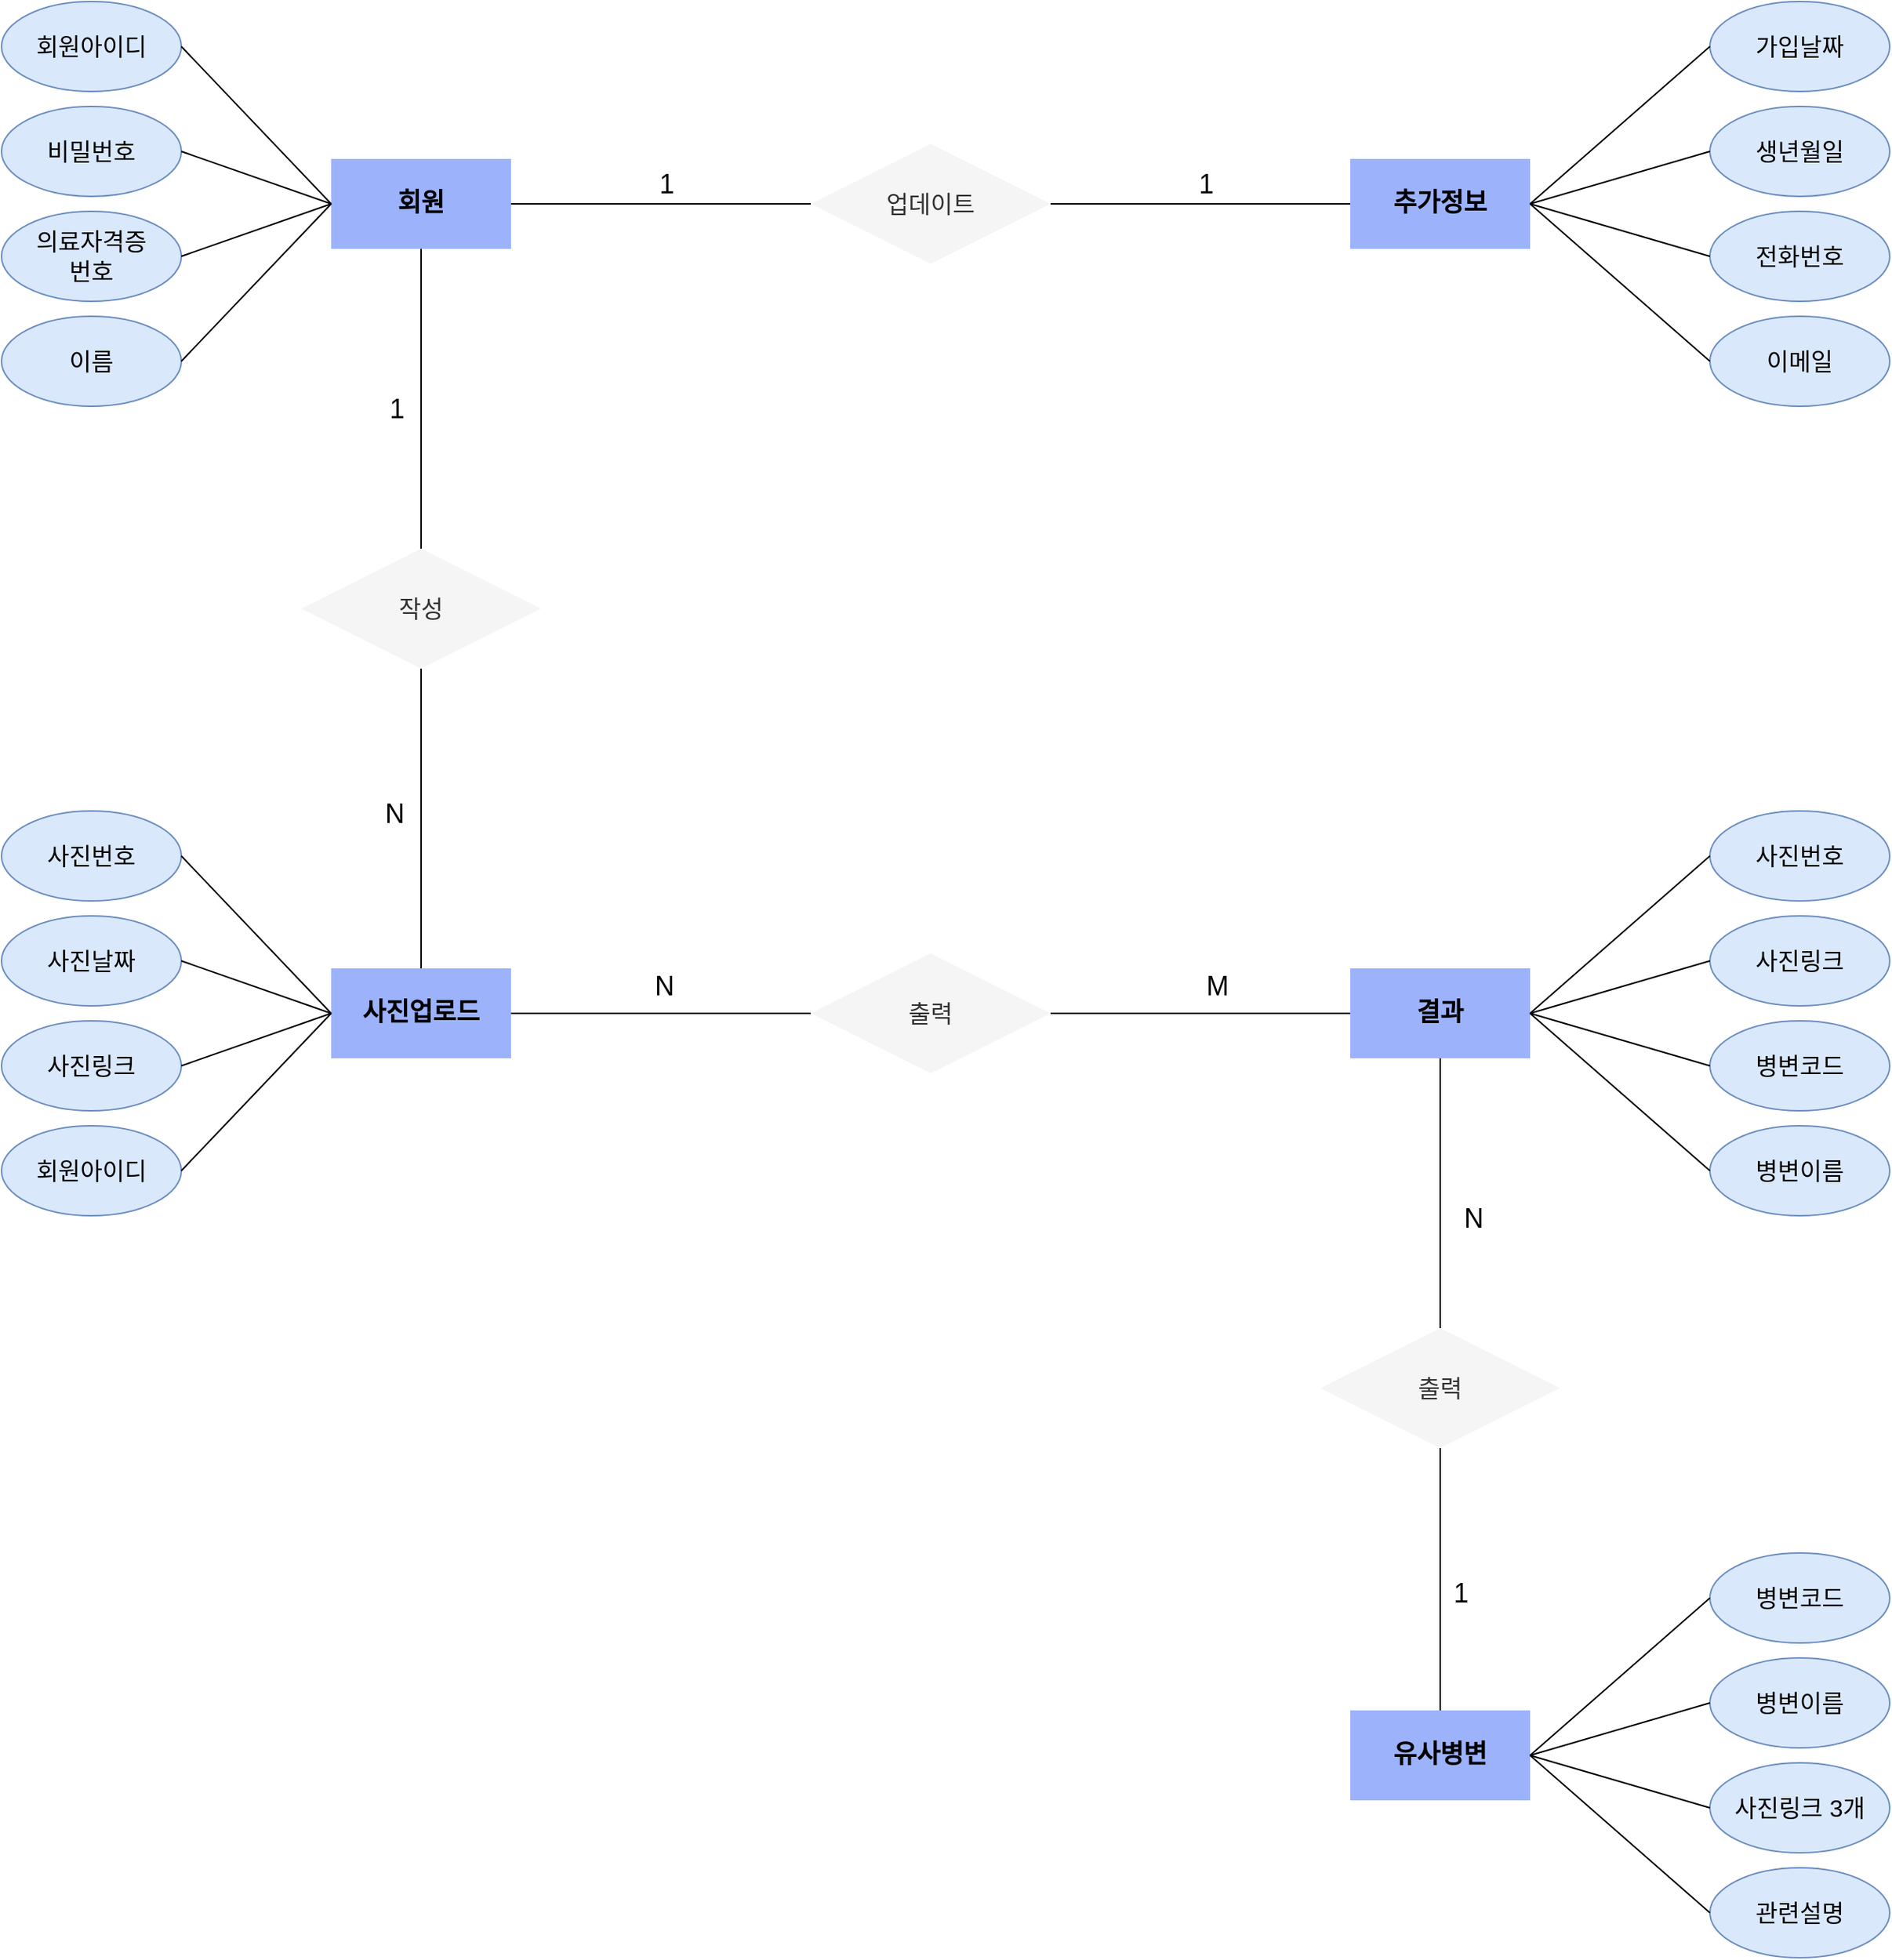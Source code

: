 <mxfile version="21.6.2" type="github">
  <diagram name="페이지-1" id="ZsXA97BigSt-bQZ7k6LO">
    <mxGraphModel dx="3156" dy="1636" grid="1" gridSize="10" guides="1" tooltips="1" connect="1" arrows="1" fold="1" page="1" pageScale="1" pageWidth="3300" pageHeight="2339" math="0" shadow="0">
      <root>
        <mxCell id="0" />
        <mxCell id="1" parent="0" />
        <mxCell id="SWG0Anp1lalEB30ZzXDK-2" value="업데이트" style="rhombus;whiteSpace=wrap;html=1;fillColor=#f5f5f5;fontColor=#333333;strokeColor=none;fontSize=16;" vertex="1" parent="1">
          <mxGeometry x="680" y="210" width="160" height="80" as="geometry" />
        </mxCell>
        <mxCell id="SWG0Anp1lalEB30ZzXDK-3" value="회원" style="rounded=0;whiteSpace=wrap;html=1;fillColor=#9CB3FC;strokeColor=none;fontSize=17;fontStyle=1" vertex="1" parent="1">
          <mxGeometry x="360" y="220" width="120" height="60" as="geometry" />
        </mxCell>
        <mxCell id="SWG0Anp1lalEB30ZzXDK-4" value="회원아이디" style="ellipse;whiteSpace=wrap;html=1;fillColor=#dae8fc;strokeColor=#6c8ebf;fontSize=16;" vertex="1" parent="1">
          <mxGeometry x="140" y="115" width="120" height="60" as="geometry" />
        </mxCell>
        <mxCell id="SWG0Anp1lalEB30ZzXDK-5" value="비밀번호" style="ellipse;whiteSpace=wrap;html=1;fillColor=#dae8fc;strokeColor=#6c8ebf;fontSize=16;" vertex="1" parent="1">
          <mxGeometry x="140" y="185" width="120" height="60" as="geometry" />
        </mxCell>
        <mxCell id="SWG0Anp1lalEB30ZzXDK-6" value="의료자격증&lt;br&gt;번호" style="ellipse;whiteSpace=wrap;html=1;fillColor=#dae8fc;strokeColor=#6c8ebf;fontSize=16;" vertex="1" parent="1">
          <mxGeometry x="140" y="255" width="120" height="60" as="geometry" />
        </mxCell>
        <mxCell id="SWG0Anp1lalEB30ZzXDK-7" value="이름" style="ellipse;whiteSpace=wrap;html=1;fillColor=#dae8fc;strokeColor=#6c8ebf;fontSize=16;" vertex="1" parent="1">
          <mxGeometry x="140" y="325" width="120" height="60" as="geometry" />
        </mxCell>
        <mxCell id="SWG0Anp1lalEB30ZzXDK-8" value="" style="endArrow=none;html=1;rounded=0;exitX=1;exitY=0.5;exitDx=0;exitDy=0;entryX=0;entryY=0.5;entryDx=0;entryDy=0;" edge="1" parent="1" source="SWG0Anp1lalEB30ZzXDK-4" target="SWG0Anp1lalEB30ZzXDK-3">
          <mxGeometry width="50" height="50" relative="1" as="geometry">
            <mxPoint x="300" y="190" as="sourcePoint" />
            <mxPoint x="350" y="140" as="targetPoint" />
          </mxGeometry>
        </mxCell>
        <mxCell id="SWG0Anp1lalEB30ZzXDK-9" value="" style="endArrow=none;html=1;rounded=0;exitX=1;exitY=0.5;exitDx=0;exitDy=0;entryX=0;entryY=0.5;entryDx=0;entryDy=0;" edge="1" parent="1" source="SWG0Anp1lalEB30ZzXDK-5" target="SWG0Anp1lalEB30ZzXDK-3">
          <mxGeometry width="50" height="50" relative="1" as="geometry">
            <mxPoint x="270" y="160" as="sourcePoint" />
            <mxPoint x="370" y="240" as="targetPoint" />
          </mxGeometry>
        </mxCell>
        <mxCell id="SWG0Anp1lalEB30ZzXDK-10" value="" style="endArrow=none;html=1;rounded=0;exitX=1;exitY=0.5;exitDx=0;exitDy=0;entryX=0;entryY=0.5;entryDx=0;entryDy=0;" edge="1" parent="1" source="SWG0Anp1lalEB30ZzXDK-6" target="SWG0Anp1lalEB30ZzXDK-3">
          <mxGeometry width="50" height="50" relative="1" as="geometry">
            <mxPoint x="280" y="170" as="sourcePoint" />
            <mxPoint x="380" y="250" as="targetPoint" />
          </mxGeometry>
        </mxCell>
        <mxCell id="SWG0Anp1lalEB30ZzXDK-11" value="" style="endArrow=none;html=1;rounded=0;exitX=1;exitY=0.5;exitDx=0;exitDy=0;entryX=0;entryY=0.5;entryDx=0;entryDy=0;" edge="1" parent="1" source="SWG0Anp1lalEB30ZzXDK-7" target="SWG0Anp1lalEB30ZzXDK-3">
          <mxGeometry width="50" height="50" relative="1" as="geometry">
            <mxPoint x="270" y="300" as="sourcePoint" />
            <mxPoint x="370" y="240" as="targetPoint" />
          </mxGeometry>
        </mxCell>
        <mxCell id="SWG0Anp1lalEB30ZzXDK-12" value="추가정보" style="rounded=0;whiteSpace=wrap;html=1;fillColor=#9CB3FC;strokeColor=none;fontSize=17;fontStyle=1" vertex="1" parent="1">
          <mxGeometry x="1040" y="220" width="120" height="60" as="geometry" />
        </mxCell>
        <mxCell id="SWG0Anp1lalEB30ZzXDK-13" value="사진업로드" style="rounded=0;whiteSpace=wrap;html=1;fillColor=#9CB3FC;strokeColor=none;fontSize=17;fontStyle=1" vertex="1" parent="1">
          <mxGeometry x="360" y="760" width="120" height="60" as="geometry" />
        </mxCell>
        <mxCell id="SWG0Anp1lalEB30ZzXDK-15" value="결과" style="rounded=0;whiteSpace=wrap;html=1;fillColor=#9CB3FC;strokeColor=none;fontSize=17;fontStyle=1" vertex="1" parent="1">
          <mxGeometry x="1040" y="760" width="120" height="60" as="geometry" />
        </mxCell>
        <mxCell id="SWG0Anp1lalEB30ZzXDK-16" value="유사병변" style="rounded=0;whiteSpace=wrap;html=1;fillColor=#9CB3FC;strokeColor=none;fontSize=17;fontStyle=1" vertex="1" parent="1">
          <mxGeometry x="1040" y="1255" width="120" height="60" as="geometry" />
        </mxCell>
        <mxCell id="SWG0Anp1lalEB30ZzXDK-17" value="가입날짜" style="ellipse;whiteSpace=wrap;html=1;fillColor=#dae8fc;strokeColor=#6c8ebf;fontSize=16;" vertex="1" parent="1">
          <mxGeometry x="1280" y="115" width="120" height="60" as="geometry" />
        </mxCell>
        <mxCell id="SWG0Anp1lalEB30ZzXDK-18" value="생년월일" style="ellipse;whiteSpace=wrap;html=1;fillColor=#dae8fc;strokeColor=#6c8ebf;fontSize=16;" vertex="1" parent="1">
          <mxGeometry x="1280" y="185" width="120" height="60" as="geometry" />
        </mxCell>
        <mxCell id="SWG0Anp1lalEB30ZzXDK-19" value="전화번호" style="ellipse;whiteSpace=wrap;html=1;fillColor=#dae8fc;strokeColor=#6c8ebf;fontSize=16;" vertex="1" parent="1">
          <mxGeometry x="1280" y="255" width="120" height="60" as="geometry" />
        </mxCell>
        <mxCell id="SWG0Anp1lalEB30ZzXDK-20" value="이메일" style="ellipse;whiteSpace=wrap;html=1;fillColor=#dae8fc;strokeColor=#6c8ebf;fontSize=16;" vertex="1" parent="1">
          <mxGeometry x="1280" y="325" width="120" height="60" as="geometry" />
        </mxCell>
        <mxCell id="SWG0Anp1lalEB30ZzXDK-21" value="" style="endArrow=none;html=1;rounded=0;entryX=0;entryY=0.5;entryDx=0;entryDy=0;exitX=1;exitY=0.5;exitDx=0;exitDy=0;" edge="1" parent="1" source="SWG0Anp1lalEB30ZzXDK-12" target="SWG0Anp1lalEB30ZzXDK-17">
          <mxGeometry width="50" height="50" relative="1" as="geometry">
            <mxPoint x="980" y="390" as="sourcePoint" />
            <mxPoint x="1030" y="340" as="targetPoint" />
          </mxGeometry>
        </mxCell>
        <mxCell id="SWG0Anp1lalEB30ZzXDK-22" value="" style="endArrow=none;html=1;rounded=0;entryX=0;entryY=0.5;entryDx=0;entryDy=0;exitX=1;exitY=0.5;exitDx=0;exitDy=0;" edge="1" parent="1" source="SWG0Anp1lalEB30ZzXDK-12" target="SWG0Anp1lalEB30ZzXDK-18">
          <mxGeometry width="50" height="50" relative="1" as="geometry">
            <mxPoint x="1170" y="260" as="sourcePoint" />
            <mxPoint x="1290" y="180" as="targetPoint" />
          </mxGeometry>
        </mxCell>
        <mxCell id="SWG0Anp1lalEB30ZzXDK-23" value="" style="endArrow=none;html=1;rounded=0;entryX=0;entryY=0.5;entryDx=0;entryDy=0;exitX=1;exitY=0.5;exitDx=0;exitDy=0;" edge="1" parent="1" source="SWG0Anp1lalEB30ZzXDK-12" target="SWG0Anp1lalEB30ZzXDK-19">
          <mxGeometry width="50" height="50" relative="1" as="geometry">
            <mxPoint x="1180" y="270" as="sourcePoint" />
            <mxPoint x="1300" y="190" as="targetPoint" />
          </mxGeometry>
        </mxCell>
        <mxCell id="SWG0Anp1lalEB30ZzXDK-24" value="" style="endArrow=none;html=1;rounded=0;entryX=0;entryY=0.5;entryDx=0;entryDy=0;exitX=1;exitY=0.5;exitDx=0;exitDy=0;" edge="1" parent="1" source="SWG0Anp1lalEB30ZzXDK-12" target="SWG0Anp1lalEB30ZzXDK-20">
          <mxGeometry width="50" height="50" relative="1" as="geometry">
            <mxPoint x="1190" y="280" as="sourcePoint" />
            <mxPoint x="1310" y="200" as="targetPoint" />
          </mxGeometry>
        </mxCell>
        <mxCell id="SWG0Anp1lalEB30ZzXDK-25" value="작성" style="rhombus;whiteSpace=wrap;html=1;fillColor=#f5f5f5;fontColor=#333333;strokeColor=none;fontSize=16;" vertex="1" parent="1">
          <mxGeometry x="340" y="480" width="160" height="80" as="geometry" />
        </mxCell>
        <mxCell id="SWG0Anp1lalEB30ZzXDK-26" value="사진번호" style="ellipse;whiteSpace=wrap;html=1;fillColor=#dae8fc;strokeColor=#6c8ebf;fontSize=16;" vertex="1" parent="1">
          <mxGeometry x="140" y="655" width="120" height="60" as="geometry" />
        </mxCell>
        <mxCell id="SWG0Anp1lalEB30ZzXDK-27" value="사진날짜" style="ellipse;whiteSpace=wrap;html=1;fillColor=#dae8fc;strokeColor=#6c8ebf;fontSize=16;" vertex="1" parent="1">
          <mxGeometry x="140" y="725" width="120" height="60" as="geometry" />
        </mxCell>
        <mxCell id="SWG0Anp1lalEB30ZzXDK-28" value="사진링크" style="ellipse;whiteSpace=wrap;html=1;fillColor=#dae8fc;strokeColor=#6c8ebf;fontSize=16;" vertex="1" parent="1">
          <mxGeometry x="140" y="795" width="120" height="60" as="geometry" />
        </mxCell>
        <mxCell id="SWG0Anp1lalEB30ZzXDK-29" value="회원아이디" style="ellipse;whiteSpace=wrap;html=1;fillColor=#dae8fc;strokeColor=#6c8ebf;fontSize=16;" vertex="1" parent="1">
          <mxGeometry x="140" y="865" width="120" height="60" as="geometry" />
        </mxCell>
        <mxCell id="SWG0Anp1lalEB30ZzXDK-30" value="" style="endArrow=none;html=1;rounded=0;entryX=1;entryY=0.5;entryDx=0;entryDy=0;exitX=0;exitY=0.5;exitDx=0;exitDy=0;" edge="1" parent="1" source="SWG0Anp1lalEB30ZzXDK-13" target="SWG0Anp1lalEB30ZzXDK-26">
          <mxGeometry width="50" height="50" relative="1" as="geometry">
            <mxPoint x="650" y="780" as="sourcePoint" />
            <mxPoint x="700" y="730" as="targetPoint" />
          </mxGeometry>
        </mxCell>
        <mxCell id="SWG0Anp1lalEB30ZzXDK-32" value="" style="endArrow=none;html=1;rounded=0;entryX=1;entryY=0.5;entryDx=0;entryDy=0;exitX=0;exitY=0.5;exitDx=0;exitDy=0;" edge="1" parent="1" source="SWG0Anp1lalEB30ZzXDK-13" target="SWG0Anp1lalEB30ZzXDK-27">
          <mxGeometry width="50" height="50" relative="1" as="geometry">
            <mxPoint x="300" y="810" as="sourcePoint" />
            <mxPoint x="270" y="690" as="targetPoint" />
          </mxGeometry>
        </mxCell>
        <mxCell id="SWG0Anp1lalEB30ZzXDK-33" value="" style="endArrow=none;html=1;rounded=0;entryX=1;entryY=0.5;entryDx=0;entryDy=0;exitX=0;exitY=0.5;exitDx=0;exitDy=0;" edge="1" parent="1" source="SWG0Anp1lalEB30ZzXDK-13" target="SWG0Anp1lalEB30ZzXDK-28">
          <mxGeometry width="50" height="50" relative="1" as="geometry">
            <mxPoint x="380" y="810" as="sourcePoint" />
            <mxPoint x="280" y="700" as="targetPoint" />
          </mxGeometry>
        </mxCell>
        <mxCell id="SWG0Anp1lalEB30ZzXDK-34" value="" style="endArrow=none;html=1;rounded=0;entryX=1;entryY=0.5;entryDx=0;entryDy=0;exitX=0;exitY=0.5;exitDx=0;exitDy=0;" edge="1" parent="1" source="SWG0Anp1lalEB30ZzXDK-13" target="SWG0Anp1lalEB30ZzXDK-29">
          <mxGeometry width="50" height="50" relative="1" as="geometry">
            <mxPoint x="390" y="820" as="sourcePoint" />
            <mxPoint x="290" y="710" as="targetPoint" />
          </mxGeometry>
        </mxCell>
        <mxCell id="SWG0Anp1lalEB30ZzXDK-35" value="출력" style="rhombus;whiteSpace=wrap;html=1;fillColor=#f5f5f5;fontColor=#333333;strokeColor=none;fontSize=16;" vertex="1" parent="1">
          <mxGeometry x="680" y="750" width="160" height="80" as="geometry" />
        </mxCell>
        <mxCell id="SWG0Anp1lalEB30ZzXDK-36" value="사진번호" style="ellipse;whiteSpace=wrap;html=1;fillColor=#dae8fc;strokeColor=#6c8ebf;fontSize=16;" vertex="1" parent="1">
          <mxGeometry x="1280" y="655" width="120" height="60" as="geometry" />
        </mxCell>
        <mxCell id="SWG0Anp1lalEB30ZzXDK-37" value="사진링크" style="ellipse;whiteSpace=wrap;html=1;fillColor=#dae8fc;strokeColor=#6c8ebf;fontSize=16;" vertex="1" parent="1">
          <mxGeometry x="1280" y="725" width="120" height="60" as="geometry" />
        </mxCell>
        <mxCell id="SWG0Anp1lalEB30ZzXDK-38" value="병변코드" style="ellipse;whiteSpace=wrap;html=1;fillColor=#dae8fc;strokeColor=#6c8ebf;fontSize=16;" vertex="1" parent="1">
          <mxGeometry x="1280" y="795" width="120" height="60" as="geometry" />
        </mxCell>
        <mxCell id="SWG0Anp1lalEB30ZzXDK-39" value="병변이름" style="ellipse;whiteSpace=wrap;html=1;fillColor=#dae8fc;strokeColor=#6c8ebf;fontSize=16;" vertex="1" parent="1">
          <mxGeometry x="1280" y="865" width="120" height="60" as="geometry" />
        </mxCell>
        <mxCell id="SWG0Anp1lalEB30ZzXDK-40" value="" style="endArrow=none;html=1;rounded=0;entryX=0;entryY=0.5;entryDx=0;entryDy=0;exitX=1;exitY=0.5;exitDx=0;exitDy=0;" edge="1" parent="1" source="SWG0Anp1lalEB30ZzXDK-15" target="SWG0Anp1lalEB30ZzXDK-36">
          <mxGeometry width="50" height="50" relative="1" as="geometry">
            <mxPoint x="1000" y="680" as="sourcePoint" />
            <mxPoint x="1220" y="620" as="targetPoint" />
          </mxGeometry>
        </mxCell>
        <mxCell id="SWG0Anp1lalEB30ZzXDK-41" value="" style="endArrow=none;html=1;rounded=0;entryX=0;entryY=0.5;entryDx=0;entryDy=0;exitX=1;exitY=0.5;exitDx=0;exitDy=0;" edge="1" parent="1" source="SWG0Anp1lalEB30ZzXDK-15" target="SWG0Anp1lalEB30ZzXDK-37">
          <mxGeometry width="50" height="50" relative="1" as="geometry">
            <mxPoint x="1170" y="800" as="sourcePoint" />
            <mxPoint x="1290" y="660" as="targetPoint" />
          </mxGeometry>
        </mxCell>
        <mxCell id="SWG0Anp1lalEB30ZzXDK-42" value="" style="endArrow=none;html=1;rounded=0;entryX=0;entryY=0.5;entryDx=0;entryDy=0;exitX=1;exitY=0.5;exitDx=0;exitDy=0;" edge="1" parent="1" source="SWG0Anp1lalEB30ZzXDK-15" target="SWG0Anp1lalEB30ZzXDK-38">
          <mxGeometry width="50" height="50" relative="1" as="geometry">
            <mxPoint x="1170" y="790" as="sourcePoint" />
            <mxPoint x="1290" y="730" as="targetPoint" />
          </mxGeometry>
        </mxCell>
        <mxCell id="SWG0Anp1lalEB30ZzXDK-43" value="" style="endArrow=none;html=1;rounded=0;entryX=0;entryY=0.5;entryDx=0;entryDy=0;exitX=1;exitY=0.5;exitDx=0;exitDy=0;" edge="1" parent="1" source="SWG0Anp1lalEB30ZzXDK-15" target="SWG0Anp1lalEB30ZzXDK-39">
          <mxGeometry width="50" height="50" relative="1" as="geometry">
            <mxPoint x="1170" y="800" as="sourcePoint" />
            <mxPoint x="1290" y="800" as="targetPoint" />
          </mxGeometry>
        </mxCell>
        <mxCell id="SWG0Anp1lalEB30ZzXDK-45" value="병변코드" style="ellipse;whiteSpace=wrap;html=1;fillColor=#dae8fc;strokeColor=#6c8ebf;fontSize=16;" vertex="1" parent="1">
          <mxGeometry x="1280" y="1150" width="120" height="60" as="geometry" />
        </mxCell>
        <mxCell id="SWG0Anp1lalEB30ZzXDK-47" value="병변이름" style="ellipse;whiteSpace=wrap;html=1;fillColor=#dae8fc;strokeColor=#6c8ebf;fontSize=16;" vertex="1" parent="1">
          <mxGeometry x="1280" y="1220" width="120" height="60" as="geometry" />
        </mxCell>
        <mxCell id="SWG0Anp1lalEB30ZzXDK-48" value="사진링크 3개" style="ellipse;whiteSpace=wrap;html=1;fillColor=#dae8fc;strokeColor=#6c8ebf;fontSize=16;" vertex="1" parent="1">
          <mxGeometry x="1280" y="1290" width="120" height="60" as="geometry" />
        </mxCell>
        <mxCell id="SWG0Anp1lalEB30ZzXDK-49" value="관련설명" style="ellipse;whiteSpace=wrap;html=1;fillColor=#dae8fc;strokeColor=#6c8ebf;fontSize=16;" vertex="1" parent="1">
          <mxGeometry x="1280" y="1360" width="120" height="60" as="geometry" />
        </mxCell>
        <mxCell id="SWG0Anp1lalEB30ZzXDK-50" value="" style="endArrow=none;html=1;rounded=0;entryX=0;entryY=0.5;entryDx=0;entryDy=0;exitX=1;exitY=0.5;exitDx=0;exitDy=0;" edge="1" parent="1" source="SWG0Anp1lalEB30ZzXDK-16" target="SWG0Anp1lalEB30ZzXDK-45">
          <mxGeometry width="50" height="50" relative="1" as="geometry">
            <mxPoint x="1160" y="1235" as="sourcePoint" />
            <mxPoint x="1290" y="1080" as="targetPoint" />
          </mxGeometry>
        </mxCell>
        <mxCell id="SWG0Anp1lalEB30ZzXDK-51" value="" style="endArrow=none;html=1;rounded=0;entryX=0;entryY=0.5;entryDx=0;entryDy=0;exitX=1;exitY=0.5;exitDx=0;exitDy=0;" edge="1" parent="1" source="SWG0Anp1lalEB30ZzXDK-16" target="SWG0Anp1lalEB30ZzXDK-47">
          <mxGeometry width="50" height="50" relative="1" as="geometry">
            <mxPoint x="1170" y="1295" as="sourcePoint" />
            <mxPoint x="1290" y="1205" as="targetPoint" />
          </mxGeometry>
        </mxCell>
        <mxCell id="SWG0Anp1lalEB30ZzXDK-52" value="" style="endArrow=none;html=1;rounded=0;entryX=0;entryY=0.5;entryDx=0;entryDy=0;exitX=1;exitY=0.5;exitDx=0;exitDy=0;" edge="1" parent="1" source="SWG0Anp1lalEB30ZzXDK-16" target="SWG0Anp1lalEB30ZzXDK-48">
          <mxGeometry width="50" height="50" relative="1" as="geometry">
            <mxPoint x="1200" y="1315" as="sourcePoint" />
            <mxPoint x="1290" y="1275" as="targetPoint" />
          </mxGeometry>
        </mxCell>
        <mxCell id="SWG0Anp1lalEB30ZzXDK-53" value="" style="endArrow=none;html=1;rounded=0;entryX=0;entryY=0.5;entryDx=0;entryDy=0;exitX=1;exitY=0.5;exitDx=0;exitDy=0;" edge="1" parent="1" source="SWG0Anp1lalEB30ZzXDK-16" target="SWG0Anp1lalEB30ZzXDK-49">
          <mxGeometry width="50" height="50" relative="1" as="geometry">
            <mxPoint x="1180" y="1305" as="sourcePoint" />
            <mxPoint x="1300" y="1285" as="targetPoint" />
          </mxGeometry>
        </mxCell>
        <mxCell id="SWG0Anp1lalEB30ZzXDK-54" value="출력" style="rhombus;whiteSpace=wrap;html=1;fillColor=#f5f5f5;fontColor=#333333;strokeColor=none;fontSize=16;" vertex="1" parent="1">
          <mxGeometry x="1020" y="1000" width="160" height="80" as="geometry" />
        </mxCell>
        <mxCell id="SWG0Anp1lalEB30ZzXDK-56" value="" style="endArrow=none;html=1;rounded=0;entryX=0;entryY=0.5;entryDx=0;entryDy=0;exitX=1;exitY=0.5;exitDx=0;exitDy=0;" edge="1" parent="1" source="SWG0Anp1lalEB30ZzXDK-2" target="SWG0Anp1lalEB30ZzXDK-12">
          <mxGeometry relative="1" as="geometry">
            <mxPoint x="800" y="300" as="sourcePoint" />
            <mxPoint x="960" y="300" as="targetPoint" />
          </mxGeometry>
        </mxCell>
        <mxCell id="SWG0Anp1lalEB30ZzXDK-57" value="1" style="resizable=0;html=1;whiteSpace=wrap;align=right;verticalAlign=bottom;fontSize=18;" connectable="0" vertex="1" parent="SWG0Anp1lalEB30ZzXDK-56">
          <mxGeometry x="1" relative="1" as="geometry">
            <mxPoint x="-90" as="offset" />
          </mxGeometry>
        </mxCell>
        <mxCell id="SWG0Anp1lalEB30ZzXDK-58" value="" style="endArrow=none;html=1;rounded=0;entryX=0;entryY=0.5;entryDx=0;entryDy=0;exitX=1;exitY=0.5;exitDx=0;exitDy=0;" edge="1" parent="1" source="SWG0Anp1lalEB30ZzXDK-3" target="SWG0Anp1lalEB30ZzXDK-2">
          <mxGeometry relative="1" as="geometry">
            <mxPoint x="520" y="324.17" as="sourcePoint" />
            <mxPoint x="720" y="324.17" as="targetPoint" />
          </mxGeometry>
        </mxCell>
        <mxCell id="SWG0Anp1lalEB30ZzXDK-59" value="1" style="resizable=0;html=1;whiteSpace=wrap;align=right;verticalAlign=bottom;fontSize=18;" connectable="0" vertex="1" parent="SWG0Anp1lalEB30ZzXDK-58">
          <mxGeometry x="1" relative="1" as="geometry">
            <mxPoint x="-90" as="offset" />
          </mxGeometry>
        </mxCell>
        <mxCell id="SWG0Anp1lalEB30ZzXDK-60" value="" style="endArrow=none;html=1;rounded=0;entryX=0.5;entryY=0;entryDx=0;entryDy=0;exitX=0.5;exitY=1;exitDx=0;exitDy=0;" edge="1" parent="1" source="SWG0Anp1lalEB30ZzXDK-3" target="SWG0Anp1lalEB30ZzXDK-25">
          <mxGeometry relative="1" as="geometry">
            <mxPoint x="490" y="260" as="sourcePoint" />
            <mxPoint x="690" y="260" as="targetPoint" />
          </mxGeometry>
        </mxCell>
        <mxCell id="SWG0Anp1lalEB30ZzXDK-61" value="1" style="resizable=0;html=1;whiteSpace=wrap;align=right;verticalAlign=bottom;fontSize=18;" connectable="0" vertex="1" parent="SWG0Anp1lalEB30ZzXDK-60">
          <mxGeometry x="1" relative="1" as="geometry">
            <mxPoint x="-10" y="-80" as="offset" />
          </mxGeometry>
        </mxCell>
        <mxCell id="SWG0Anp1lalEB30ZzXDK-62" value="" style="endArrow=none;html=1;rounded=0;entryX=0.5;entryY=0;entryDx=0;entryDy=0;exitX=0.5;exitY=1;exitDx=0;exitDy=0;" edge="1" parent="1" source="SWG0Anp1lalEB30ZzXDK-25" target="SWG0Anp1lalEB30ZzXDK-13">
          <mxGeometry relative="1" as="geometry">
            <mxPoint x="450" y="540" as="sourcePoint" />
            <mxPoint x="610" y="540" as="targetPoint" />
          </mxGeometry>
        </mxCell>
        <mxCell id="SWG0Anp1lalEB30ZzXDK-63" value="N" style="resizable=0;html=1;whiteSpace=wrap;align=right;verticalAlign=bottom;fontSize=18;" connectable="0" vertex="1" parent="SWG0Anp1lalEB30ZzXDK-62">
          <mxGeometry x="1" relative="1" as="geometry">
            <mxPoint x="-10" y="-90" as="offset" />
          </mxGeometry>
        </mxCell>
        <mxCell id="SWG0Anp1lalEB30ZzXDK-64" value="" style="endArrow=none;html=1;rounded=0;entryX=1;entryY=0.5;entryDx=0;entryDy=0;exitX=0;exitY=0.5;exitDx=0;exitDy=0;" edge="1" parent="1" source="SWG0Anp1lalEB30ZzXDK-35" target="SWG0Anp1lalEB30ZzXDK-13">
          <mxGeometry relative="1" as="geometry">
            <mxPoint x="430" y="570" as="sourcePoint" />
            <mxPoint x="430" y="770" as="targetPoint" />
          </mxGeometry>
        </mxCell>
        <mxCell id="SWG0Anp1lalEB30ZzXDK-65" value="N" style="resizable=0;html=1;whiteSpace=wrap;align=right;verticalAlign=bottom;fontSize=18;" connectable="0" vertex="1" parent="SWG0Anp1lalEB30ZzXDK-64">
          <mxGeometry x="1" relative="1" as="geometry">
            <mxPoint x="110" y="-5" as="offset" />
          </mxGeometry>
        </mxCell>
        <mxCell id="SWG0Anp1lalEB30ZzXDK-66" value="" style="endArrow=none;html=1;rounded=0;entryX=1;entryY=0.5;entryDx=0;entryDy=0;exitX=0;exitY=0.5;exitDx=0;exitDy=0;" edge="1" parent="1" source="SWG0Anp1lalEB30ZzXDK-15" target="SWG0Anp1lalEB30ZzXDK-35">
          <mxGeometry relative="1" as="geometry">
            <mxPoint x="1000" y="790" as="sourcePoint" />
            <mxPoint x="940" y="810" as="targetPoint" />
          </mxGeometry>
        </mxCell>
        <mxCell id="SWG0Anp1lalEB30ZzXDK-67" value="M" style="resizable=0;html=1;whiteSpace=wrap;align=right;verticalAlign=bottom;fontSize=18;" connectable="0" vertex="1" parent="SWG0Anp1lalEB30ZzXDK-66">
          <mxGeometry x="1" relative="1" as="geometry">
            <mxPoint x="120" y="-5" as="offset" />
          </mxGeometry>
        </mxCell>
        <mxCell id="SWG0Anp1lalEB30ZzXDK-68" value="" style="endArrow=none;html=1;rounded=0;entryX=0.5;entryY=1;entryDx=0;entryDy=0;exitX=0.5;exitY=0;exitDx=0;exitDy=0;" edge="1" parent="1" source="SWG0Anp1lalEB30ZzXDK-54" target="SWG0Anp1lalEB30ZzXDK-15">
          <mxGeometry relative="1" as="geometry">
            <mxPoint x="990" y="950" as="sourcePoint" />
            <mxPoint x="790" y="950" as="targetPoint" />
          </mxGeometry>
        </mxCell>
        <mxCell id="SWG0Anp1lalEB30ZzXDK-69" value="N" style="resizable=0;html=1;whiteSpace=wrap;align=right;verticalAlign=bottom;fontSize=18;" connectable="0" vertex="1" parent="SWG0Anp1lalEB30ZzXDK-68">
          <mxGeometry x="1" relative="1" as="geometry">
            <mxPoint x="30" y="120" as="offset" />
          </mxGeometry>
        </mxCell>
        <mxCell id="SWG0Anp1lalEB30ZzXDK-71" value="" style="endArrow=none;html=1;rounded=0;entryX=0.5;entryY=0;entryDx=0;entryDy=0;" edge="1" parent="1" source="SWG0Anp1lalEB30ZzXDK-54" target="SWG0Anp1lalEB30ZzXDK-16">
          <mxGeometry relative="1" as="geometry">
            <mxPoint x="1050" y="800" as="sourcePoint" />
            <mxPoint x="850" y="800" as="targetPoint" />
          </mxGeometry>
        </mxCell>
        <mxCell id="SWG0Anp1lalEB30ZzXDK-72" value="1" style="resizable=0;html=1;whiteSpace=wrap;align=right;verticalAlign=bottom;fontSize=18;" connectable="0" vertex="1" parent="SWG0Anp1lalEB30ZzXDK-71">
          <mxGeometry x="1" relative="1" as="geometry">
            <mxPoint x="20" y="-65" as="offset" />
          </mxGeometry>
        </mxCell>
      </root>
    </mxGraphModel>
  </diagram>
</mxfile>
